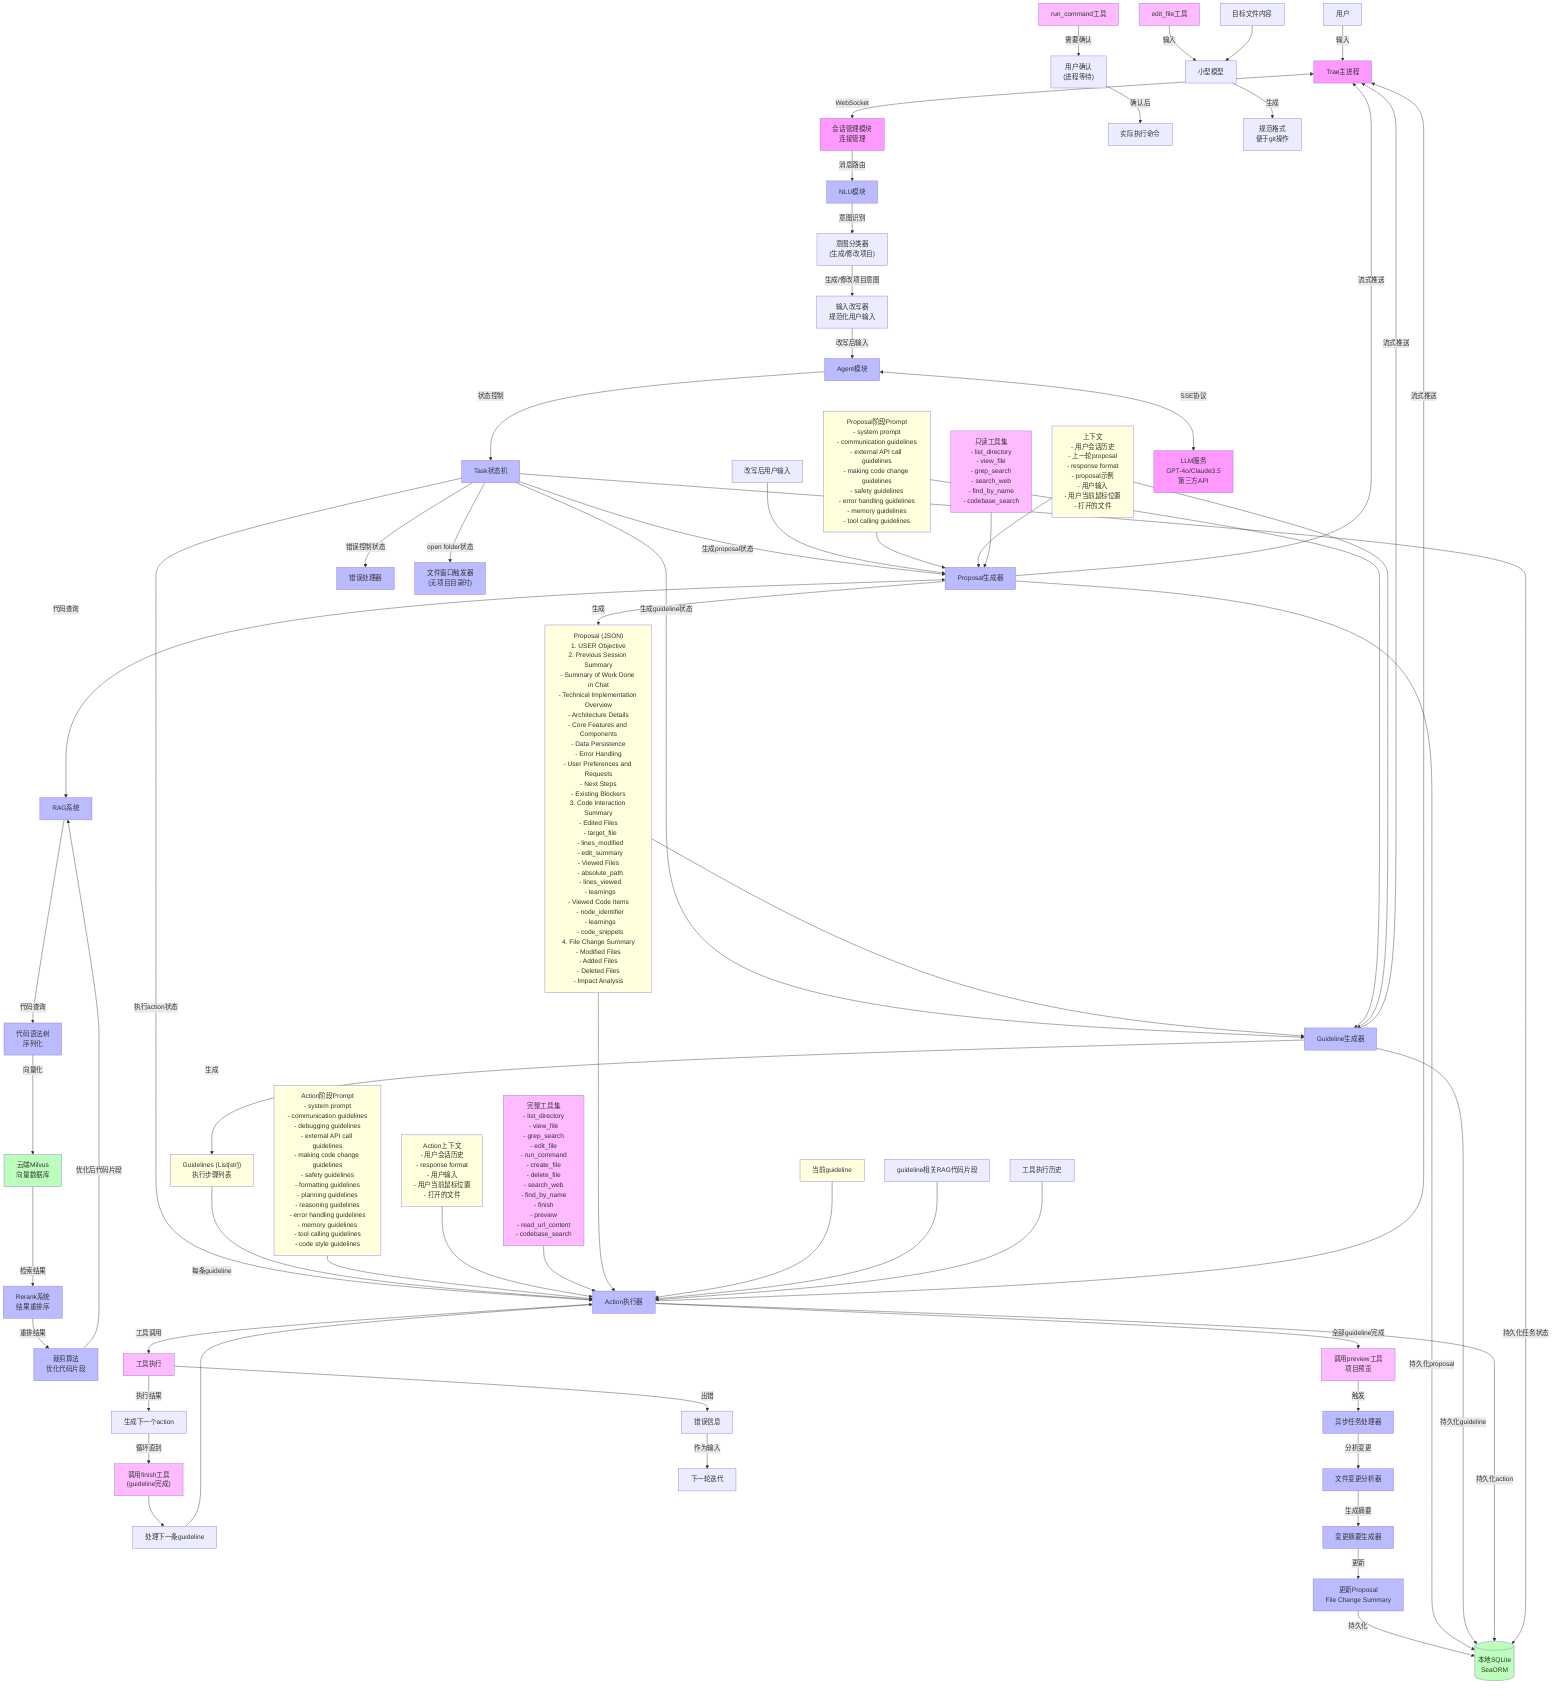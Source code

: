 graph TD
    %% 主要进程和通信
    User["用户"] -->|输入| TUI["Trae主进程"]
    TUI <-->|WebSocket| SM["会话管理模块<br>连接管理"]
    
    %% 流入Builder进程的数据流
    SM -->|消息路由| NLU["NLU模块"]
    NLU -->|"意图识别"| Intent["意图分类器<br>(生成/修改项目)"]
    Intent -->|生成/修改项目意图| Rewrite["输入改写器<br>规范化用户输入"]
    Rewrite -->|"改写后输入"| Agent["Agent模块"]
    
    %% Task状态机
    Agent -->|"状态控制"| TSM["Task状态机"]
    TSM -->|"生成proposal状态"| PG["Proposal生成器"]
    TSM -->|"生成guideline状态"| GG["Guideline生成器"]
    TSM -->|"执行action状态"| AE["Action执行器"]
    TSM -->|"错误控制状态"| EC["错误处理器"]
    TSM -->|"open folder状态"| OF["文件窗口触发器<br>(无项目目录时)"]
    
    %% RAG系统详情
    PG <-->|"代码查询"| RAG["RAG系统"]
    RAG -->|"代码查询"| AST["代码语法树<br>序列化"]
    AST -->|"向量化"| VDB["云端Milvus<br>向量数据库"]
    VDB -->|"检索结果"| Reranker["Rerank系统<br>结果重排序"]
    Reranker -->|"重排结果"| Trim["裁剪算法<br>优化代码片段"]
    Trim -->|"优化后代码片段"| RAG
    
    %% Proposal生成详情
    UserInput["改写后用户输入"] --> PG
    PromptP["Proposal阶段Prompt<br>- system prompt<br>- communication guidelines<br>- external API call guidelines<br>- making code change guidelines<br>- safety guidelines<br>- error handling guidelines<br>- memory guidelines<br>- tool calling guidelines"] --> PG
    Context["上下文<br>- 用户会话历史<br>- 上一轮proposal<br>- response format<br>- proposal示例<br>- 用户输入<br>- 用户当前鼠标位置<br>- 打开的文件"] --> PG
    ReadTools["只读工具集<br>- list_directory<br>- view_file<br>- grep_search<br>- search_web<br>- find_by_name<br>- codebase_search"] --> PG
    
    %% Proposal内容 - 使用真实的checkpoint内容
    PG -->|"生成"| ProposalContent["Proposal (JSON)<br>1. USER Objective<br>2. Previous Session Summary<br>- Summary of Work Done in Chat<br>- Technical Implementation Overview<br>- Architecture Details<br>- Core Features and Components<br>- Data Persistence<br>- Error Handling<br>- User Preferences and Requests<br>- Next Steps<br>- Existing Blockers<br>3. Code Interaction Summary<br>- Edited Files<br>  - target_file<br>  - lines_modified<br>  - edit_summary<br>- Viewed Files<br>  - absolute_path<br>  - lines_viewed<br>  - learnings<br>- Viewed Code Items<br>  - node_identifier<br>  - learnings<br>  - code_snippets<br>4. File Change Summary<br>- Modified Files<br>- Added Files<br>- Deleted Files<br>- Impact Analysis"]
    
    %% Guideline生成详情
    ProposalContent --> GG
    PromptP --> GG
    Context --> GG
    
    %% Guideline内容
    GG -->|"生成"| GuidelineContent["Guidelines (List[str])<br>执行步骤列表"]
    
    %% Action执行详情
    GuidelineContent -->|"每条guideline"| AE
    PromptA["Action阶段Prompt<br>- system prompt<br>- communication guidelines<br>- debugging guidelines<br>- external API call guidelines<br>- making code change guidelines<br>- safety guidelines<br>- formatting guidelines<br>- planning guidelines<br>- reasoning guidelines<br>- error handling guidelines<br>- memory guidelines<br>- tool calling guidelines<br>- code style guidelines"] --> AE
    ContextA["Action上下文<br>- 用户会话历史<br>- response format<br>- 用户输入<br>- 用户当前鼠标位置<br>- 打开的文件"] --> AE
    AllTools["完整工具集<br>- list_directory<br>- view_file<br>- grep_search<br>- edit_file<br>- run_command<br>- create_file<br>- delete_file<br>- search_web<br>- find_by_name<br>- finish<br>- preview<br>- read_url_content<br>- codebase_search"] --> AE
    ProposalContent --> AE
    CurrentGuideline["当前guideline"] --> AE
    RAGCode["guideline相关RAG代码片段"] --> AE
    ToolHistory["工具执行历史"] --> AE
    
    %% Action执行控制
    AE -->|"工具调用"| ToolExec["工具执行"]
    ToolExec -->|"执行结果"| NextAction["生成下一个action"]
    NextAction -->|"循环直到"| Finish["调用finish工具<br>(guideline完成)"]
    Finish --> NextGuideline["处理下一条guideline"]
    NextGuideline --> AE
    
    %% 所有guideline完成后
    AE -->|"全部guideline完成"| Preview["调用preview工具<br>项目预览"]
    Preview -->|"触发"| AsyncTask["异步任务处理器"]
    
    %% 异步任务：文件变更总结
    AsyncTask -->|"分析变更"| FileChanges["文件变更分析器"]
    FileChanges -->|"生成摘要"| Summary["变更摘要生成器"]
    Summary -->|"更新"| UpdateProposal["更新Proposal<br>File Change Summary"]
    UpdateProposal -->|"持久化"| DB
    
    %% 错误处理
    ToolExec -->|"出错"| ErrorInfo["错误信息"]
    ErrorInfo -->|"作为输入"| NextIteration["下一轮迭代"]
    
    %% 持久化
    PG -->|"持久化proposal"| DB[(本地SQLite<br>SeaORM)]
    GG -->|"持久化guideline"| DB
    AE -->|"持久化action"| DB
    TSM -->|"持久化任务状态"| DB
    
    %% 工具调用细节
    RunCmd["run_command工具"] -->|"需要确认"| UserApproval["用户确认<br>(进程等待)"]
    UserApproval -->|"确认后"| Execution["实际执行命令"]
    
    EditFile["edit_file工具"] -->|"输入"| SmallLLM["小型模型"]
    TargetFile["目标文件内容"] --> SmallLLM
    SmallLLM -->|"生成"| FormattedEdit["规范格式<br>便于git操作"]
    
    %% 流式消息
    PG -->|"流式推送"| TUI
    GG -->|"流式推送"| TUI
    AE -->|"流式推送"| TUI
    
    %% LLM服务
    Agent <-->|"SSE协议"| LLMS["LLM服务<br>GPT-4o/Claude3.5<br>第三方API"]
    
    %% 样式定义
    classDef process fill:#f9f
    classDef module fill:#bbf
    classDef database fill:#bfb
    classDef content fill:#ffd
    classDef tools fill:#fbf
    
    class TUI,SM,LLMS process
    class NLU,Agent,TSM,PG,GG,AE,EC,OF,RAG,Reranker,Trim,AST,AsyncTask,FileChanges,Summary,UpdateProposal module
    class DB,VDB database
    class ProposalContent,GuidelineContent,PromptP,PromptA,Context,ContextA,CurrentGuideline content
    class ReadTools,AllTools,ToolExec,Finish,Preview,RunCmd,EditFile tools